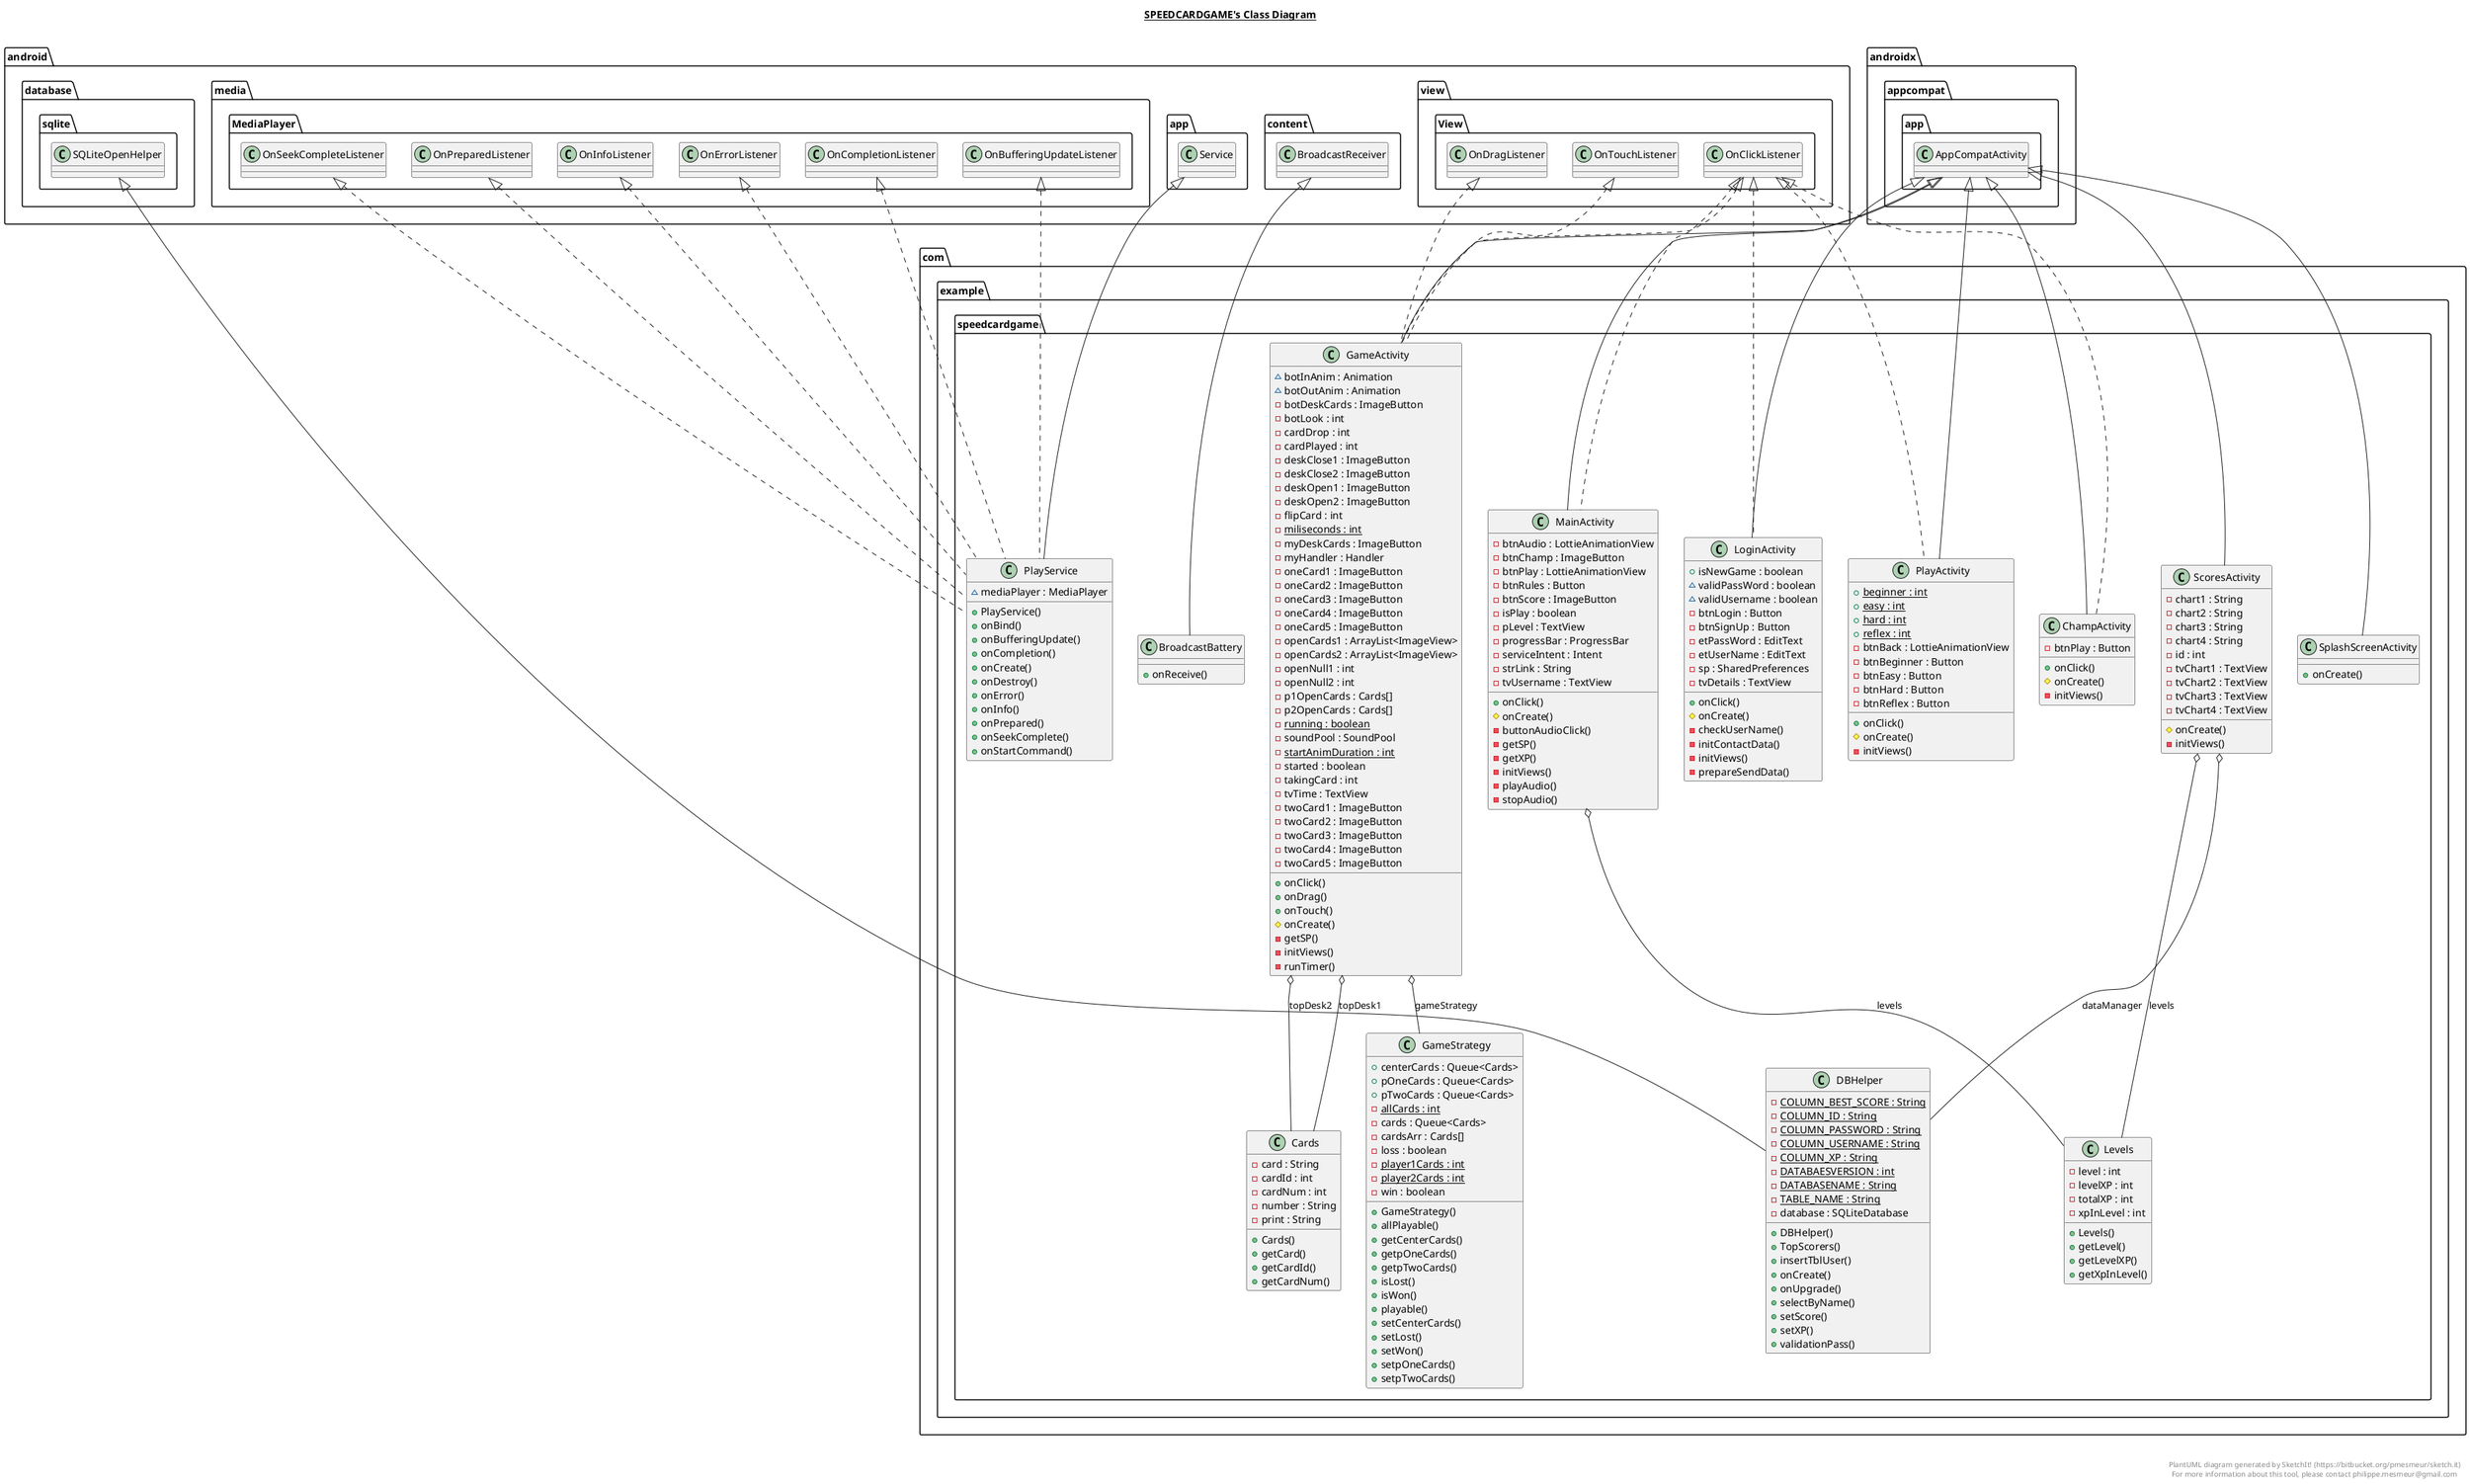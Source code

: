 @startuml

title __SPEEDCARDGAME's Class Diagram__\n

  namespace com.example.speedcardgame {
    class com.example.speedcardgame.BroadcastBattery {
        + onReceive()
    }
  }
  

  namespace com.example.speedcardgame {
    class com.example.speedcardgame.Cards {
        - card : String
        - cardId : int
        - cardNum : int
        - number : String
        - print : String
        + Cards()
        + getCard()
        + getCardId()
        + getCardNum()
    }
  }
  

  namespace com.example.speedcardgame {
    class com.example.speedcardgame.ChampActivity {
        - btnPlay : Button
        + onClick()
        # onCreate()
        - initViews()
    }
  }
  

  namespace com.example.speedcardgame {
    class com.example.speedcardgame.DBHelper {
        {static} - COLUMN_BEST_SCORE : String
        {static} - COLUMN_ID : String
        {static} - COLUMN_PASSWORD : String
        {static} - COLUMN_USERNAME : String
        {static} - COLUMN_XP : String
        {static} - DATABAESVERSION : int
        {static} - DATABASENAME : String
        {static} - TABLE_NAME : String
        - database : SQLiteDatabase
        + DBHelper()
        + TopScorers()
        + insertTblUser()
        + onCreate()
        + onUpgrade()
        + selectByName()
        + setScore()
        + setXP()
        + validationPass()
    }
  }
  

  namespace com.example.speedcardgame {
    class com.example.speedcardgame.GameActivity {
        ~ botInAnim : Animation
        ~ botOutAnim : Animation
        - botDeskCards : ImageButton
        - botLook : int
        - cardDrop : int
        - cardPlayed : int
        - deskClose1 : ImageButton
        - deskClose2 : ImageButton
        - deskOpen1 : ImageButton
        - deskOpen2 : ImageButton
        - flipCard : int
        {static} - miliseconds : int
        - myDeskCards : ImageButton
        - myHandler : Handler
        - oneCard1 : ImageButton
        - oneCard2 : ImageButton
        - oneCard3 : ImageButton
        - oneCard4 : ImageButton
        - oneCard5 : ImageButton
        - openCards1 : ArrayList<ImageView>
        - openCards2 : ArrayList<ImageView>
        - openNull1 : int
        - openNull2 : int
        - p1OpenCards : Cards[]
        - p2OpenCards : Cards[]
        {static} - running : boolean
        - soundPool : SoundPool
        {static} - startAnimDuration : int
        - started : boolean
        - takingCard : int
        - tvTime : TextView
        - twoCard1 : ImageButton
        - twoCard2 : ImageButton
        - twoCard3 : ImageButton
        - twoCard4 : ImageButton
        - twoCard5 : ImageButton
        + onClick()
        + onDrag()
        + onTouch()
        # onCreate()
        - getSP()
        - initViews()
        - runTimer()
    }
  }
  

  namespace com.example.speedcardgame {
    class com.example.speedcardgame.GameStrategy {
        + centerCards : Queue<Cards>
        + pOneCards : Queue<Cards>
        + pTwoCards : Queue<Cards>
        {static} - allCards : int
        - cards : Queue<Cards>
        - cardsArr : Cards[]
        - loss : boolean
        {static} - player1Cards : int
        {static} - player2Cards : int
        - win : boolean
        + GameStrategy()
        + allPlayable()
        + getCenterCards()
        + getpOneCards()
        + getpTwoCards()
        + isLost()
        + isWon()
        + playable()
        + setCenterCards()
        + setLost()
        + setWon()
        + setpOneCards()
        + setpTwoCards()
    }
  }
  

  namespace com.example.speedcardgame {
    class com.example.speedcardgame.Levels {
        - level : int
        - levelXP : int
        - totalXP : int
        - xpInLevel : int
        + Levels()
        + getLevel()
        + getLevelXP()
        + getXpInLevel()
    }
  }
  

  namespace com.example.speedcardgame {
    class com.example.speedcardgame.LoginActivity {
        + isNewGame : boolean
        ~ validPassWord : boolean
        ~ validUsername : boolean
        - btnLogin : Button
        - btnSignUp : Button
        - etPassWord : EditText
        - etUserName : EditText
        - sp : SharedPreferences
        - tvDetails : TextView
        + onClick()
        # onCreate()
        - checkUserName()
        - initContactData()
        - initViews()
        - prepareSendData()
    }
  }
  

  namespace com.example.speedcardgame {
    class com.example.speedcardgame.MainActivity {
        - btnAudio : LottieAnimationView
        - btnChamp : ImageButton
        - btnPlay : LottieAnimationView
        - btnRules : Button
        - btnScore : ImageButton
        - isPlay : boolean
        - pLevel : TextView
        - progressBar : ProgressBar
        - serviceIntent : Intent
        - strLink : String
        - tvUsername : TextView
        + onClick()
        # onCreate()
        - buttonAudioClick()
        - getSP()
        - getXP()
        - initViews()
        - playAudio()
        - stopAudio()
    }
  }
  

  namespace com.example.speedcardgame {
    class com.example.speedcardgame.PlayActivity {
        {static} + beginner : int
        {static} + easy : int
        {static} + hard : int
        {static} + reflex : int
        - btnBack : LottieAnimationView
        - btnBeginner : Button
        - btnEasy : Button
        - btnHard : Button
        - btnReflex : Button
        + onClick()
        # onCreate()
        - initViews()
    }
  }
  

  namespace com.example.speedcardgame {
    class com.example.speedcardgame.PlayService {
        ~ mediaPlayer : MediaPlayer
        + PlayService()
        + onBind()
        + onBufferingUpdate()
        + onCompletion()
        + onCreate()
        + onDestroy()
        + onError()
        + onInfo()
        + onPrepared()
        + onSeekComplete()
        + onStartCommand()
    }
  }
  

  namespace com.example.speedcardgame {
    class com.example.speedcardgame.ScoresActivity {
        - chart1 : String
        - chart2 : String
        - chart3 : String
        - chart4 : String
        - id : int
        - tvChart1 : TextView
        - tvChart2 : TextView
        - tvChart3 : TextView
        - tvChart4 : TextView
        # onCreate()
        - initViews()
    }
  }
  

  namespace com.example.speedcardgame {
    class com.example.speedcardgame.SplashScreenActivity {
        + onCreate()
    }
  }
  

  com.example.speedcardgame.BroadcastBattery -up-|> android.content.BroadcastReceiver
  com.example.speedcardgame.ChampActivity .up.|> android.view.View.OnClickListener
  com.example.speedcardgame.ChampActivity -up-|> androidx.appcompat.app.AppCompatActivity
  com.example.speedcardgame.DBHelper -up-|> android.database.sqlite.SQLiteOpenHelper
  com.example.speedcardgame.GameActivity .up.|> android.view.View.OnClickListener
  com.example.speedcardgame.GameActivity .up.|> android.view.View.OnDragListener
  com.example.speedcardgame.GameActivity .up.|> android.view.View.OnTouchListener
  com.example.speedcardgame.GameActivity -up-|> androidx.appcompat.app.AppCompatActivity
  com.example.speedcardgame.GameActivity o-- com.example.speedcardgame.GameStrategy : gameStrategy
  com.example.speedcardgame.GameActivity o-- com.example.speedcardgame.Cards : topDesk1
  com.example.speedcardgame.GameActivity o-- com.example.speedcardgame.Cards : topDesk2
  com.example.speedcardgame.LoginActivity .up.|> android.view.View.OnClickListener
  com.example.speedcardgame.LoginActivity -up-|> androidx.appcompat.app.AppCompatActivity
  com.example.speedcardgame.MainActivity .up.|> android.view.View.OnClickListener
  com.example.speedcardgame.MainActivity -up-|> androidx.appcompat.app.AppCompatActivity
  com.example.speedcardgame.MainActivity o-- com.example.speedcardgame.Levels : levels
  com.example.speedcardgame.PlayActivity .up.|> android.view.View.OnClickListener
  com.example.speedcardgame.PlayActivity -up-|> androidx.appcompat.app.AppCompatActivity
  com.example.speedcardgame.PlayService .up.|> android.media.MediaPlayer.OnBufferingUpdateListener
  com.example.speedcardgame.PlayService .up.|> android.media.MediaPlayer.OnCompletionListener
  com.example.speedcardgame.PlayService .up.|> android.media.MediaPlayer.OnErrorListener
  com.example.speedcardgame.PlayService .up.|> android.media.MediaPlayer.OnInfoListener
  com.example.speedcardgame.PlayService .up.|> android.media.MediaPlayer.OnPreparedListener
  com.example.speedcardgame.PlayService .up.|> android.media.MediaPlayer.OnSeekCompleteListener
  com.example.speedcardgame.PlayService -up-|> android.app.Service
  com.example.speedcardgame.ScoresActivity -up-|> androidx.appcompat.app.AppCompatActivity
  com.example.speedcardgame.ScoresActivity o-- com.example.speedcardgame.DBHelper : dataManager
  com.example.speedcardgame.ScoresActivity o-- com.example.speedcardgame.Levels : levels
  com.example.speedcardgame.SplashScreenActivity -up-|> androidx.appcompat.app.AppCompatActivity


right footer


PlantUML diagram generated by SketchIt! (https://bitbucket.org/pmesmeur/sketch.it)
For more information about this tool, please contact philippe.mesmeur@gmail.com
endfooter

@enduml
